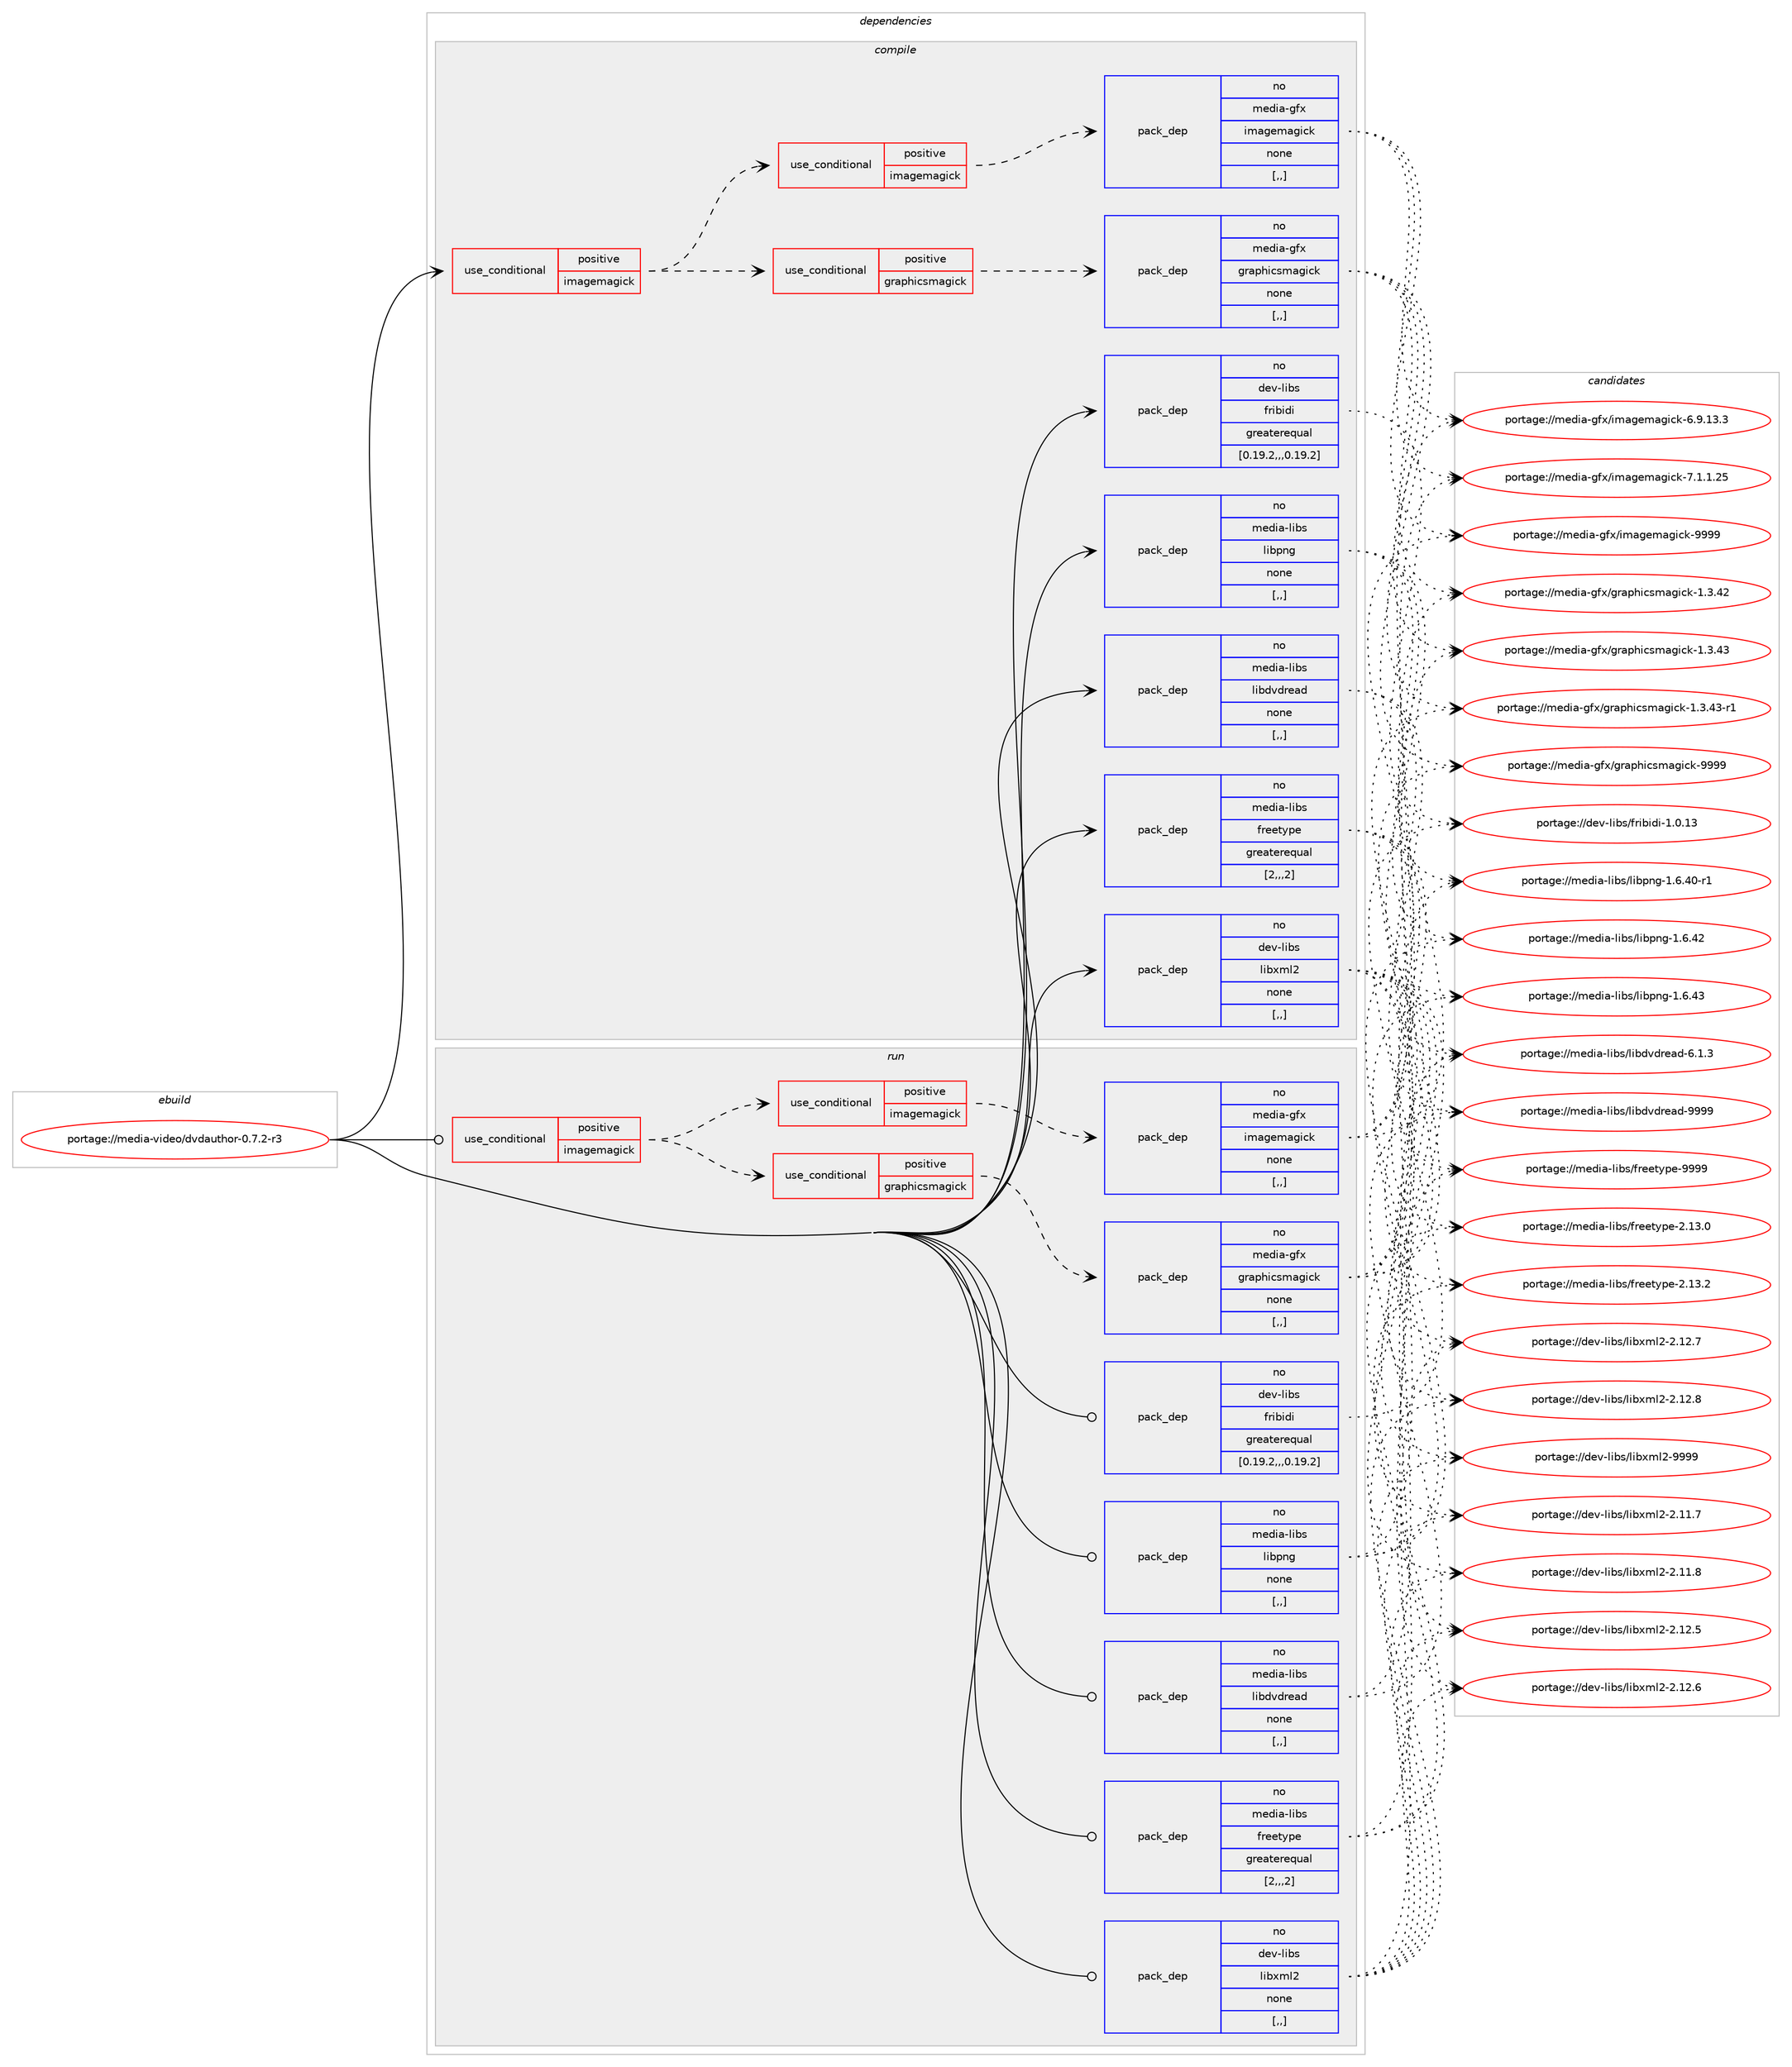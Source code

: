 digraph prolog {

# *************
# Graph options
# *************

newrank=true;
concentrate=true;
compound=true;
graph [rankdir=LR,fontname=Helvetica,fontsize=10,ranksep=1.5];#, ranksep=2.5, nodesep=0.2];
edge  [arrowhead=vee];
node  [fontname=Helvetica,fontsize=10];

# **********
# The ebuild
# **********

subgraph cluster_leftcol {
color=gray;
rank=same;
label=<<i>ebuild</i>>;
id [label="portage://media-video/dvdauthor-0.7.2-r3", color=red, width=4, href="../media-video/dvdauthor-0.7.2-r3.svg"];
}

# ****************
# The dependencies
# ****************

subgraph cluster_midcol {
color=gray;
label=<<i>dependencies</i>>;
subgraph cluster_compile {
fillcolor="#eeeeee";
style=filled;
label=<<i>compile</i>>;
subgraph cond80898 {
dependency318467 [label=<<TABLE BORDER="0" CELLBORDER="1" CELLSPACING="0" CELLPADDING="4"><TR><TD ROWSPAN="3" CELLPADDING="10">use_conditional</TD></TR><TR><TD>positive</TD></TR><TR><TD>imagemagick</TD></TR></TABLE>>, shape=none, color=red];
subgraph cond80899 {
dependency318468 [label=<<TABLE BORDER="0" CELLBORDER="1" CELLSPACING="0" CELLPADDING="4"><TR><TD ROWSPAN="3" CELLPADDING="10">use_conditional</TD></TR><TR><TD>positive</TD></TR><TR><TD>graphicsmagick</TD></TR></TABLE>>, shape=none, color=red];
subgraph pack235109 {
dependency318469 [label=<<TABLE BORDER="0" CELLBORDER="1" CELLSPACING="0" CELLPADDING="4" WIDTH="220"><TR><TD ROWSPAN="6" CELLPADDING="30">pack_dep</TD></TR><TR><TD WIDTH="110">no</TD></TR><TR><TD>media-gfx</TD></TR><TR><TD>graphicsmagick</TD></TR><TR><TD>none</TD></TR><TR><TD>[,,]</TD></TR></TABLE>>, shape=none, color=blue];
}
dependency318468:e -> dependency318469:w [weight=20,style="dashed",arrowhead="vee"];
}
dependency318467:e -> dependency318468:w [weight=20,style="dashed",arrowhead="vee"];
subgraph cond80900 {
dependency318470 [label=<<TABLE BORDER="0" CELLBORDER="1" CELLSPACING="0" CELLPADDING="4"><TR><TD ROWSPAN="3" CELLPADDING="10">use_conditional</TD></TR><TR><TD>positive</TD></TR><TR><TD>imagemagick</TD></TR></TABLE>>, shape=none, color=red];
subgraph pack235110 {
dependency318471 [label=<<TABLE BORDER="0" CELLBORDER="1" CELLSPACING="0" CELLPADDING="4" WIDTH="220"><TR><TD ROWSPAN="6" CELLPADDING="30">pack_dep</TD></TR><TR><TD WIDTH="110">no</TD></TR><TR><TD>media-gfx</TD></TR><TR><TD>imagemagick</TD></TR><TR><TD>none</TD></TR><TR><TD>[,,]</TD></TR></TABLE>>, shape=none, color=blue];
}
dependency318470:e -> dependency318471:w [weight=20,style="dashed",arrowhead="vee"];
}
dependency318467:e -> dependency318470:w [weight=20,style="dashed",arrowhead="vee"];
}
id:e -> dependency318467:w [weight=20,style="solid",arrowhead="vee"];
subgraph pack235111 {
dependency318472 [label=<<TABLE BORDER="0" CELLBORDER="1" CELLSPACING="0" CELLPADDING="4" WIDTH="220"><TR><TD ROWSPAN="6" CELLPADDING="30">pack_dep</TD></TR><TR><TD WIDTH="110">no</TD></TR><TR><TD>dev-libs</TD></TR><TR><TD>fribidi</TD></TR><TR><TD>greaterequal</TD></TR><TR><TD>[0.19.2,,,0.19.2]</TD></TR></TABLE>>, shape=none, color=blue];
}
id:e -> dependency318472:w [weight=20,style="solid",arrowhead="vee"];
subgraph pack235112 {
dependency318473 [label=<<TABLE BORDER="0" CELLBORDER="1" CELLSPACING="0" CELLPADDING="4" WIDTH="220"><TR><TD ROWSPAN="6" CELLPADDING="30">pack_dep</TD></TR><TR><TD WIDTH="110">no</TD></TR><TR><TD>dev-libs</TD></TR><TR><TD>libxml2</TD></TR><TR><TD>none</TD></TR><TR><TD>[,,]</TD></TR></TABLE>>, shape=none, color=blue];
}
id:e -> dependency318473:w [weight=20,style="solid",arrowhead="vee"];
subgraph pack235113 {
dependency318474 [label=<<TABLE BORDER="0" CELLBORDER="1" CELLSPACING="0" CELLPADDING="4" WIDTH="220"><TR><TD ROWSPAN="6" CELLPADDING="30">pack_dep</TD></TR><TR><TD WIDTH="110">no</TD></TR><TR><TD>media-libs</TD></TR><TR><TD>freetype</TD></TR><TR><TD>greaterequal</TD></TR><TR><TD>[2,,,2]</TD></TR></TABLE>>, shape=none, color=blue];
}
id:e -> dependency318474:w [weight=20,style="solid",arrowhead="vee"];
subgraph pack235114 {
dependency318475 [label=<<TABLE BORDER="0" CELLBORDER="1" CELLSPACING="0" CELLPADDING="4" WIDTH="220"><TR><TD ROWSPAN="6" CELLPADDING="30">pack_dep</TD></TR><TR><TD WIDTH="110">no</TD></TR><TR><TD>media-libs</TD></TR><TR><TD>libdvdread</TD></TR><TR><TD>none</TD></TR><TR><TD>[,,]</TD></TR></TABLE>>, shape=none, color=blue];
}
id:e -> dependency318475:w [weight=20,style="solid",arrowhead="vee"];
subgraph pack235115 {
dependency318476 [label=<<TABLE BORDER="0" CELLBORDER="1" CELLSPACING="0" CELLPADDING="4" WIDTH="220"><TR><TD ROWSPAN="6" CELLPADDING="30">pack_dep</TD></TR><TR><TD WIDTH="110">no</TD></TR><TR><TD>media-libs</TD></TR><TR><TD>libpng</TD></TR><TR><TD>none</TD></TR><TR><TD>[,,]</TD></TR></TABLE>>, shape=none, color=blue];
}
id:e -> dependency318476:w [weight=20,style="solid",arrowhead="vee"];
}
subgraph cluster_compileandrun {
fillcolor="#eeeeee";
style=filled;
label=<<i>compile and run</i>>;
}
subgraph cluster_run {
fillcolor="#eeeeee";
style=filled;
label=<<i>run</i>>;
subgraph cond80901 {
dependency318477 [label=<<TABLE BORDER="0" CELLBORDER="1" CELLSPACING="0" CELLPADDING="4"><TR><TD ROWSPAN="3" CELLPADDING="10">use_conditional</TD></TR><TR><TD>positive</TD></TR><TR><TD>imagemagick</TD></TR></TABLE>>, shape=none, color=red];
subgraph cond80902 {
dependency318478 [label=<<TABLE BORDER="0" CELLBORDER="1" CELLSPACING="0" CELLPADDING="4"><TR><TD ROWSPAN="3" CELLPADDING="10">use_conditional</TD></TR><TR><TD>positive</TD></TR><TR><TD>graphicsmagick</TD></TR></TABLE>>, shape=none, color=red];
subgraph pack235116 {
dependency318479 [label=<<TABLE BORDER="0" CELLBORDER="1" CELLSPACING="0" CELLPADDING="4" WIDTH="220"><TR><TD ROWSPAN="6" CELLPADDING="30">pack_dep</TD></TR><TR><TD WIDTH="110">no</TD></TR><TR><TD>media-gfx</TD></TR><TR><TD>graphicsmagick</TD></TR><TR><TD>none</TD></TR><TR><TD>[,,]</TD></TR></TABLE>>, shape=none, color=blue];
}
dependency318478:e -> dependency318479:w [weight=20,style="dashed",arrowhead="vee"];
}
dependency318477:e -> dependency318478:w [weight=20,style="dashed",arrowhead="vee"];
subgraph cond80903 {
dependency318480 [label=<<TABLE BORDER="0" CELLBORDER="1" CELLSPACING="0" CELLPADDING="4"><TR><TD ROWSPAN="3" CELLPADDING="10">use_conditional</TD></TR><TR><TD>positive</TD></TR><TR><TD>imagemagick</TD></TR></TABLE>>, shape=none, color=red];
subgraph pack235117 {
dependency318481 [label=<<TABLE BORDER="0" CELLBORDER="1" CELLSPACING="0" CELLPADDING="4" WIDTH="220"><TR><TD ROWSPAN="6" CELLPADDING="30">pack_dep</TD></TR><TR><TD WIDTH="110">no</TD></TR><TR><TD>media-gfx</TD></TR><TR><TD>imagemagick</TD></TR><TR><TD>none</TD></TR><TR><TD>[,,]</TD></TR></TABLE>>, shape=none, color=blue];
}
dependency318480:e -> dependency318481:w [weight=20,style="dashed",arrowhead="vee"];
}
dependency318477:e -> dependency318480:w [weight=20,style="dashed",arrowhead="vee"];
}
id:e -> dependency318477:w [weight=20,style="solid",arrowhead="odot"];
subgraph pack235118 {
dependency318482 [label=<<TABLE BORDER="0" CELLBORDER="1" CELLSPACING="0" CELLPADDING="4" WIDTH="220"><TR><TD ROWSPAN="6" CELLPADDING="30">pack_dep</TD></TR><TR><TD WIDTH="110">no</TD></TR><TR><TD>dev-libs</TD></TR><TR><TD>fribidi</TD></TR><TR><TD>greaterequal</TD></TR><TR><TD>[0.19.2,,,0.19.2]</TD></TR></TABLE>>, shape=none, color=blue];
}
id:e -> dependency318482:w [weight=20,style="solid",arrowhead="odot"];
subgraph pack235119 {
dependency318483 [label=<<TABLE BORDER="0" CELLBORDER="1" CELLSPACING="0" CELLPADDING="4" WIDTH="220"><TR><TD ROWSPAN="6" CELLPADDING="30">pack_dep</TD></TR><TR><TD WIDTH="110">no</TD></TR><TR><TD>dev-libs</TD></TR><TR><TD>libxml2</TD></TR><TR><TD>none</TD></TR><TR><TD>[,,]</TD></TR></TABLE>>, shape=none, color=blue];
}
id:e -> dependency318483:w [weight=20,style="solid",arrowhead="odot"];
subgraph pack235120 {
dependency318484 [label=<<TABLE BORDER="0" CELLBORDER="1" CELLSPACING="0" CELLPADDING="4" WIDTH="220"><TR><TD ROWSPAN="6" CELLPADDING="30">pack_dep</TD></TR><TR><TD WIDTH="110">no</TD></TR><TR><TD>media-libs</TD></TR><TR><TD>freetype</TD></TR><TR><TD>greaterequal</TD></TR><TR><TD>[2,,,2]</TD></TR></TABLE>>, shape=none, color=blue];
}
id:e -> dependency318484:w [weight=20,style="solid",arrowhead="odot"];
subgraph pack235121 {
dependency318485 [label=<<TABLE BORDER="0" CELLBORDER="1" CELLSPACING="0" CELLPADDING="4" WIDTH="220"><TR><TD ROWSPAN="6" CELLPADDING="30">pack_dep</TD></TR><TR><TD WIDTH="110">no</TD></TR><TR><TD>media-libs</TD></TR><TR><TD>libdvdread</TD></TR><TR><TD>none</TD></TR><TR><TD>[,,]</TD></TR></TABLE>>, shape=none, color=blue];
}
id:e -> dependency318485:w [weight=20,style="solid",arrowhead="odot"];
subgraph pack235122 {
dependency318486 [label=<<TABLE BORDER="0" CELLBORDER="1" CELLSPACING="0" CELLPADDING="4" WIDTH="220"><TR><TD ROWSPAN="6" CELLPADDING="30">pack_dep</TD></TR><TR><TD WIDTH="110">no</TD></TR><TR><TD>media-libs</TD></TR><TR><TD>libpng</TD></TR><TR><TD>none</TD></TR><TR><TD>[,,]</TD></TR></TABLE>>, shape=none, color=blue];
}
id:e -> dependency318486:w [weight=20,style="solid",arrowhead="odot"];
}
}

# **************
# The candidates
# **************

subgraph cluster_choices {
rank=same;
color=gray;
label=<<i>candidates</i>>;

subgraph choice235109 {
color=black;
nodesep=1;
choice1091011001059745103102120471031149711210410599115109971031059910745494651465250 [label="portage://media-gfx/graphicsmagick-1.3.42", color=red, width=4,href="../media-gfx/graphicsmagick-1.3.42.svg"];
choice1091011001059745103102120471031149711210410599115109971031059910745494651465251 [label="portage://media-gfx/graphicsmagick-1.3.43", color=red, width=4,href="../media-gfx/graphicsmagick-1.3.43.svg"];
choice10910110010597451031021204710311497112104105991151099710310599107454946514652514511449 [label="portage://media-gfx/graphicsmagick-1.3.43-r1", color=red, width=4,href="../media-gfx/graphicsmagick-1.3.43-r1.svg"];
choice109101100105974510310212047103114971121041059911510997103105991074557575757 [label="portage://media-gfx/graphicsmagick-9999", color=red, width=4,href="../media-gfx/graphicsmagick-9999.svg"];
dependency318469:e -> choice1091011001059745103102120471031149711210410599115109971031059910745494651465250:w [style=dotted,weight="100"];
dependency318469:e -> choice1091011001059745103102120471031149711210410599115109971031059910745494651465251:w [style=dotted,weight="100"];
dependency318469:e -> choice10910110010597451031021204710311497112104105991151099710310599107454946514652514511449:w [style=dotted,weight="100"];
dependency318469:e -> choice109101100105974510310212047103114971121041059911510997103105991074557575757:w [style=dotted,weight="100"];
}
subgraph choice235110 {
color=black;
nodesep=1;
choice109101100105974510310212047105109971031011099710310599107455446574649514651 [label="portage://media-gfx/imagemagick-6.9.13.3", color=red, width=4,href="../media-gfx/imagemagick-6.9.13.3.svg"];
choice109101100105974510310212047105109971031011099710310599107455546494649465053 [label="portage://media-gfx/imagemagick-7.1.1.25", color=red, width=4,href="../media-gfx/imagemagick-7.1.1.25.svg"];
choice1091011001059745103102120471051099710310110997103105991074557575757 [label="portage://media-gfx/imagemagick-9999", color=red, width=4,href="../media-gfx/imagemagick-9999.svg"];
dependency318471:e -> choice109101100105974510310212047105109971031011099710310599107455446574649514651:w [style=dotted,weight="100"];
dependency318471:e -> choice109101100105974510310212047105109971031011099710310599107455546494649465053:w [style=dotted,weight="100"];
dependency318471:e -> choice1091011001059745103102120471051099710310110997103105991074557575757:w [style=dotted,weight="100"];
}
subgraph choice235111 {
color=black;
nodesep=1;
choice1001011184510810598115471021141059810510010545494648464951 [label="portage://dev-libs/fribidi-1.0.13", color=red, width=4,href="../dev-libs/fribidi-1.0.13.svg"];
dependency318472:e -> choice1001011184510810598115471021141059810510010545494648464951:w [style=dotted,weight="100"];
}
subgraph choice235112 {
color=black;
nodesep=1;
choice100101118451081059811547108105981201091085045504649494655 [label="portage://dev-libs/libxml2-2.11.7", color=red, width=4,href="../dev-libs/libxml2-2.11.7.svg"];
choice100101118451081059811547108105981201091085045504649494656 [label="portage://dev-libs/libxml2-2.11.8", color=red, width=4,href="../dev-libs/libxml2-2.11.8.svg"];
choice100101118451081059811547108105981201091085045504649504653 [label="portage://dev-libs/libxml2-2.12.5", color=red, width=4,href="../dev-libs/libxml2-2.12.5.svg"];
choice100101118451081059811547108105981201091085045504649504654 [label="portage://dev-libs/libxml2-2.12.6", color=red, width=4,href="../dev-libs/libxml2-2.12.6.svg"];
choice100101118451081059811547108105981201091085045504649504655 [label="portage://dev-libs/libxml2-2.12.7", color=red, width=4,href="../dev-libs/libxml2-2.12.7.svg"];
choice100101118451081059811547108105981201091085045504649504656 [label="portage://dev-libs/libxml2-2.12.8", color=red, width=4,href="../dev-libs/libxml2-2.12.8.svg"];
choice10010111845108105981154710810598120109108504557575757 [label="portage://dev-libs/libxml2-9999", color=red, width=4,href="../dev-libs/libxml2-9999.svg"];
dependency318473:e -> choice100101118451081059811547108105981201091085045504649494655:w [style=dotted,weight="100"];
dependency318473:e -> choice100101118451081059811547108105981201091085045504649494656:w [style=dotted,weight="100"];
dependency318473:e -> choice100101118451081059811547108105981201091085045504649504653:w [style=dotted,weight="100"];
dependency318473:e -> choice100101118451081059811547108105981201091085045504649504654:w [style=dotted,weight="100"];
dependency318473:e -> choice100101118451081059811547108105981201091085045504649504655:w [style=dotted,weight="100"];
dependency318473:e -> choice100101118451081059811547108105981201091085045504649504656:w [style=dotted,weight="100"];
dependency318473:e -> choice10010111845108105981154710810598120109108504557575757:w [style=dotted,weight="100"];
}
subgraph choice235113 {
color=black;
nodesep=1;
choice1091011001059745108105981154710211410110111612111210145504649514648 [label="portage://media-libs/freetype-2.13.0", color=red, width=4,href="../media-libs/freetype-2.13.0.svg"];
choice1091011001059745108105981154710211410110111612111210145504649514650 [label="portage://media-libs/freetype-2.13.2", color=red, width=4,href="../media-libs/freetype-2.13.2.svg"];
choice109101100105974510810598115471021141011011161211121014557575757 [label="portage://media-libs/freetype-9999", color=red, width=4,href="../media-libs/freetype-9999.svg"];
dependency318474:e -> choice1091011001059745108105981154710211410110111612111210145504649514648:w [style=dotted,weight="100"];
dependency318474:e -> choice1091011001059745108105981154710211410110111612111210145504649514650:w [style=dotted,weight="100"];
dependency318474:e -> choice109101100105974510810598115471021141011011161211121014557575757:w [style=dotted,weight="100"];
}
subgraph choice235114 {
color=black;
nodesep=1;
choice109101100105974510810598115471081059810011810011410197100455446494651 [label="portage://media-libs/libdvdread-6.1.3", color=red, width=4,href="../media-libs/libdvdread-6.1.3.svg"];
choice1091011001059745108105981154710810598100118100114101971004557575757 [label="portage://media-libs/libdvdread-9999", color=red, width=4,href="../media-libs/libdvdread-9999.svg"];
dependency318475:e -> choice109101100105974510810598115471081059810011810011410197100455446494651:w [style=dotted,weight="100"];
dependency318475:e -> choice1091011001059745108105981154710810598100118100114101971004557575757:w [style=dotted,weight="100"];
}
subgraph choice235115 {
color=black;
nodesep=1;
choice1091011001059745108105981154710810598112110103454946544652484511449 [label="portage://media-libs/libpng-1.6.40-r1", color=red, width=4,href="../media-libs/libpng-1.6.40-r1.svg"];
choice109101100105974510810598115471081059811211010345494654465250 [label="portage://media-libs/libpng-1.6.42", color=red, width=4,href="../media-libs/libpng-1.6.42.svg"];
choice109101100105974510810598115471081059811211010345494654465251 [label="portage://media-libs/libpng-1.6.43", color=red, width=4,href="../media-libs/libpng-1.6.43.svg"];
dependency318476:e -> choice1091011001059745108105981154710810598112110103454946544652484511449:w [style=dotted,weight="100"];
dependency318476:e -> choice109101100105974510810598115471081059811211010345494654465250:w [style=dotted,weight="100"];
dependency318476:e -> choice109101100105974510810598115471081059811211010345494654465251:w [style=dotted,weight="100"];
}
subgraph choice235116 {
color=black;
nodesep=1;
choice1091011001059745103102120471031149711210410599115109971031059910745494651465250 [label="portage://media-gfx/graphicsmagick-1.3.42", color=red, width=4,href="../media-gfx/graphicsmagick-1.3.42.svg"];
choice1091011001059745103102120471031149711210410599115109971031059910745494651465251 [label="portage://media-gfx/graphicsmagick-1.3.43", color=red, width=4,href="../media-gfx/graphicsmagick-1.3.43.svg"];
choice10910110010597451031021204710311497112104105991151099710310599107454946514652514511449 [label="portage://media-gfx/graphicsmagick-1.3.43-r1", color=red, width=4,href="../media-gfx/graphicsmagick-1.3.43-r1.svg"];
choice109101100105974510310212047103114971121041059911510997103105991074557575757 [label="portage://media-gfx/graphicsmagick-9999", color=red, width=4,href="../media-gfx/graphicsmagick-9999.svg"];
dependency318479:e -> choice1091011001059745103102120471031149711210410599115109971031059910745494651465250:w [style=dotted,weight="100"];
dependency318479:e -> choice1091011001059745103102120471031149711210410599115109971031059910745494651465251:w [style=dotted,weight="100"];
dependency318479:e -> choice10910110010597451031021204710311497112104105991151099710310599107454946514652514511449:w [style=dotted,weight="100"];
dependency318479:e -> choice109101100105974510310212047103114971121041059911510997103105991074557575757:w [style=dotted,weight="100"];
}
subgraph choice235117 {
color=black;
nodesep=1;
choice109101100105974510310212047105109971031011099710310599107455446574649514651 [label="portage://media-gfx/imagemagick-6.9.13.3", color=red, width=4,href="../media-gfx/imagemagick-6.9.13.3.svg"];
choice109101100105974510310212047105109971031011099710310599107455546494649465053 [label="portage://media-gfx/imagemagick-7.1.1.25", color=red, width=4,href="../media-gfx/imagemagick-7.1.1.25.svg"];
choice1091011001059745103102120471051099710310110997103105991074557575757 [label="portage://media-gfx/imagemagick-9999", color=red, width=4,href="../media-gfx/imagemagick-9999.svg"];
dependency318481:e -> choice109101100105974510310212047105109971031011099710310599107455446574649514651:w [style=dotted,weight="100"];
dependency318481:e -> choice109101100105974510310212047105109971031011099710310599107455546494649465053:w [style=dotted,weight="100"];
dependency318481:e -> choice1091011001059745103102120471051099710310110997103105991074557575757:w [style=dotted,weight="100"];
}
subgraph choice235118 {
color=black;
nodesep=1;
choice1001011184510810598115471021141059810510010545494648464951 [label="portage://dev-libs/fribidi-1.0.13", color=red, width=4,href="../dev-libs/fribidi-1.0.13.svg"];
dependency318482:e -> choice1001011184510810598115471021141059810510010545494648464951:w [style=dotted,weight="100"];
}
subgraph choice235119 {
color=black;
nodesep=1;
choice100101118451081059811547108105981201091085045504649494655 [label="portage://dev-libs/libxml2-2.11.7", color=red, width=4,href="../dev-libs/libxml2-2.11.7.svg"];
choice100101118451081059811547108105981201091085045504649494656 [label="portage://dev-libs/libxml2-2.11.8", color=red, width=4,href="../dev-libs/libxml2-2.11.8.svg"];
choice100101118451081059811547108105981201091085045504649504653 [label="portage://dev-libs/libxml2-2.12.5", color=red, width=4,href="../dev-libs/libxml2-2.12.5.svg"];
choice100101118451081059811547108105981201091085045504649504654 [label="portage://dev-libs/libxml2-2.12.6", color=red, width=4,href="../dev-libs/libxml2-2.12.6.svg"];
choice100101118451081059811547108105981201091085045504649504655 [label="portage://dev-libs/libxml2-2.12.7", color=red, width=4,href="../dev-libs/libxml2-2.12.7.svg"];
choice100101118451081059811547108105981201091085045504649504656 [label="portage://dev-libs/libxml2-2.12.8", color=red, width=4,href="../dev-libs/libxml2-2.12.8.svg"];
choice10010111845108105981154710810598120109108504557575757 [label="portage://dev-libs/libxml2-9999", color=red, width=4,href="../dev-libs/libxml2-9999.svg"];
dependency318483:e -> choice100101118451081059811547108105981201091085045504649494655:w [style=dotted,weight="100"];
dependency318483:e -> choice100101118451081059811547108105981201091085045504649494656:w [style=dotted,weight="100"];
dependency318483:e -> choice100101118451081059811547108105981201091085045504649504653:w [style=dotted,weight="100"];
dependency318483:e -> choice100101118451081059811547108105981201091085045504649504654:w [style=dotted,weight="100"];
dependency318483:e -> choice100101118451081059811547108105981201091085045504649504655:w [style=dotted,weight="100"];
dependency318483:e -> choice100101118451081059811547108105981201091085045504649504656:w [style=dotted,weight="100"];
dependency318483:e -> choice10010111845108105981154710810598120109108504557575757:w [style=dotted,weight="100"];
}
subgraph choice235120 {
color=black;
nodesep=1;
choice1091011001059745108105981154710211410110111612111210145504649514648 [label="portage://media-libs/freetype-2.13.0", color=red, width=4,href="../media-libs/freetype-2.13.0.svg"];
choice1091011001059745108105981154710211410110111612111210145504649514650 [label="portage://media-libs/freetype-2.13.2", color=red, width=4,href="../media-libs/freetype-2.13.2.svg"];
choice109101100105974510810598115471021141011011161211121014557575757 [label="portage://media-libs/freetype-9999", color=red, width=4,href="../media-libs/freetype-9999.svg"];
dependency318484:e -> choice1091011001059745108105981154710211410110111612111210145504649514648:w [style=dotted,weight="100"];
dependency318484:e -> choice1091011001059745108105981154710211410110111612111210145504649514650:w [style=dotted,weight="100"];
dependency318484:e -> choice109101100105974510810598115471021141011011161211121014557575757:w [style=dotted,weight="100"];
}
subgraph choice235121 {
color=black;
nodesep=1;
choice109101100105974510810598115471081059810011810011410197100455446494651 [label="portage://media-libs/libdvdread-6.1.3", color=red, width=4,href="../media-libs/libdvdread-6.1.3.svg"];
choice1091011001059745108105981154710810598100118100114101971004557575757 [label="portage://media-libs/libdvdread-9999", color=red, width=4,href="../media-libs/libdvdread-9999.svg"];
dependency318485:e -> choice109101100105974510810598115471081059810011810011410197100455446494651:w [style=dotted,weight="100"];
dependency318485:e -> choice1091011001059745108105981154710810598100118100114101971004557575757:w [style=dotted,weight="100"];
}
subgraph choice235122 {
color=black;
nodesep=1;
choice1091011001059745108105981154710810598112110103454946544652484511449 [label="portage://media-libs/libpng-1.6.40-r1", color=red, width=4,href="../media-libs/libpng-1.6.40-r1.svg"];
choice109101100105974510810598115471081059811211010345494654465250 [label="portage://media-libs/libpng-1.6.42", color=red, width=4,href="../media-libs/libpng-1.6.42.svg"];
choice109101100105974510810598115471081059811211010345494654465251 [label="portage://media-libs/libpng-1.6.43", color=red, width=4,href="../media-libs/libpng-1.6.43.svg"];
dependency318486:e -> choice1091011001059745108105981154710810598112110103454946544652484511449:w [style=dotted,weight="100"];
dependency318486:e -> choice109101100105974510810598115471081059811211010345494654465250:w [style=dotted,weight="100"];
dependency318486:e -> choice109101100105974510810598115471081059811211010345494654465251:w [style=dotted,weight="100"];
}
}

}
